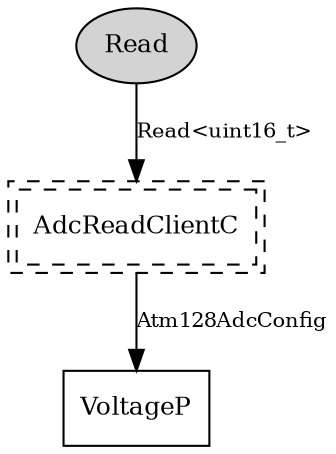 digraph "tos.platforms.mica.VoltageC" {
  n0x2ace837dba10 [shape=ellipse, style=filled, label="Read", fontsize=12];
  "VoltageC.AdcReadClientC" [fontsize=12, shape=box,peripheries=2, style=dashed, label="AdcReadClientC", URL="../chtml/tos.chips.atm128.adc.AdcReadClientC.html"];
  "VoltageC.AdcReadClientC" [fontsize=12, shape=box,peripheries=2, style=dashed, label="AdcReadClientC", URL="../chtml/tos.chips.atm128.adc.AdcReadClientC.html"];
  "VoltageP" [fontsize=12, shape=box, URL="../chtml/tos.platforms.mica.VoltageP.html"];
  "n0x2ace837dba10" -> "VoltageC.AdcReadClientC" [label="Read<uint16_t>", URL="../ihtml/tos.interfaces.Read.html", fontsize=10];
  "VoltageC.AdcReadClientC" -> "VoltageP" [label="Atm128AdcConfig", URL="../ihtml/tos.chips.atm128.adc.Atm128AdcConfig.html", fontsize=10];
}
